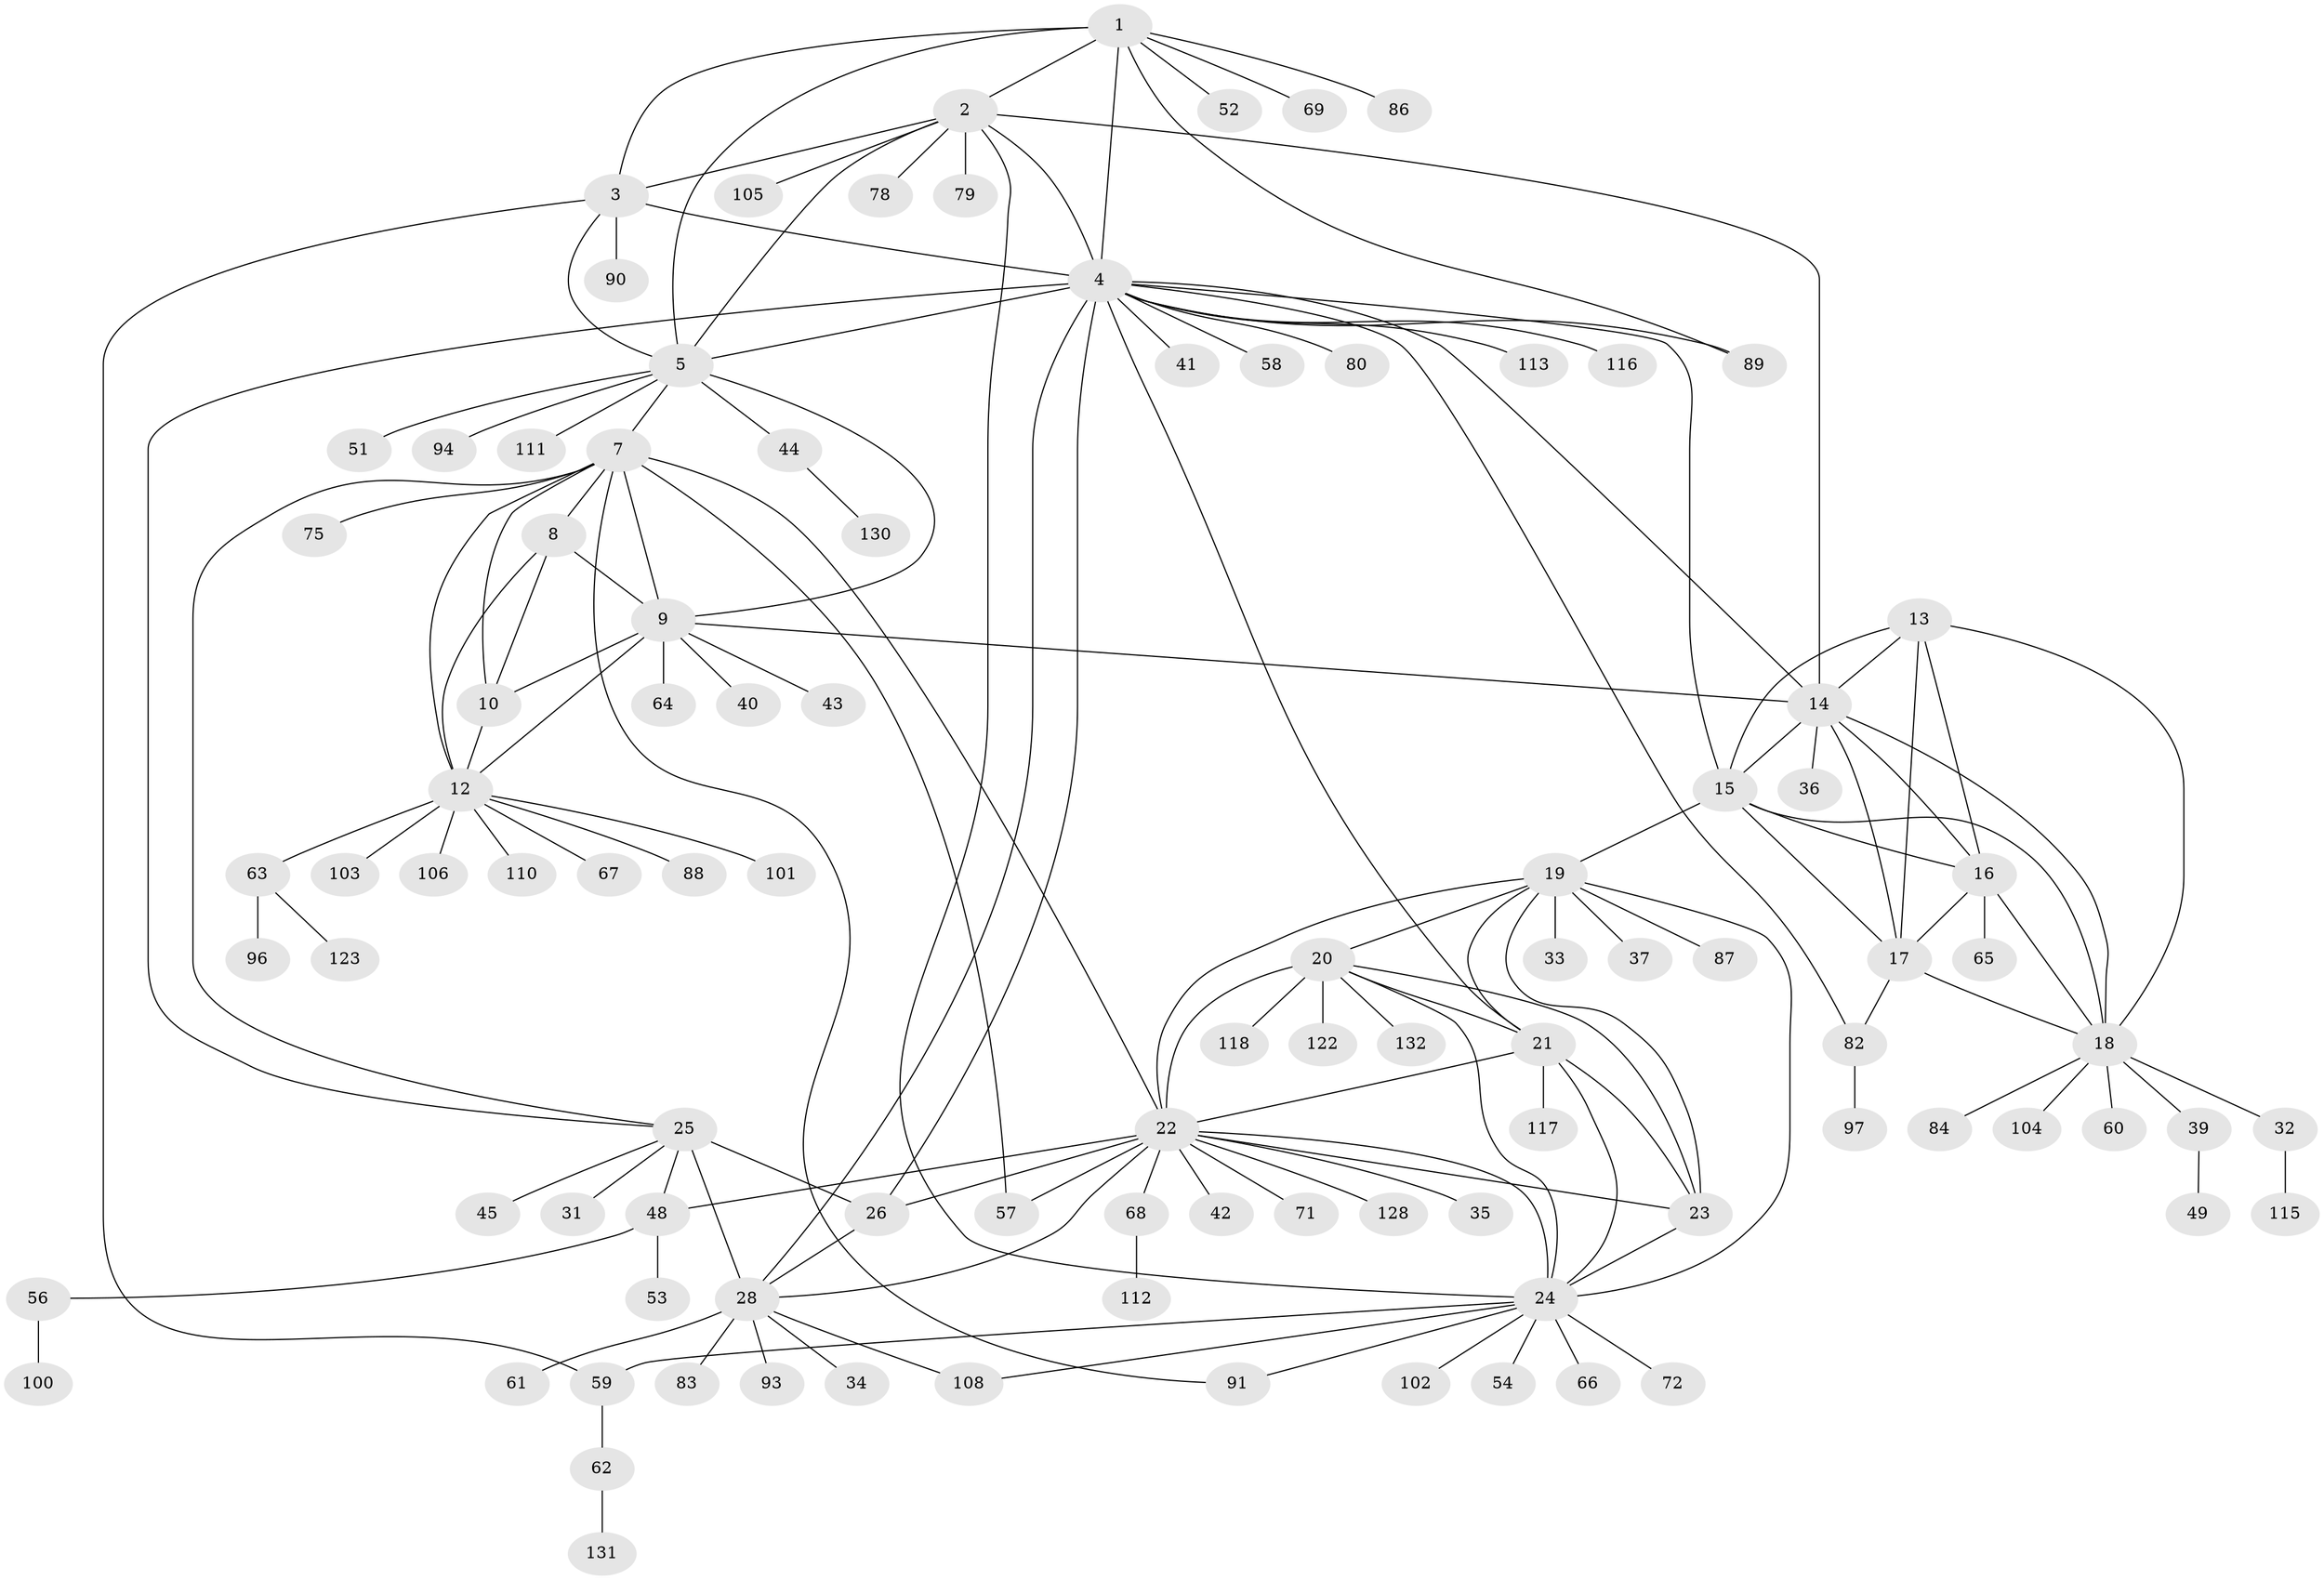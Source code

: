// Generated by graph-tools (version 1.1) at 2025/52/02/27/25 19:52:15]
// undirected, 100 vertices, 151 edges
graph export_dot {
graph [start="1"]
  node [color=gray90,style=filled];
  1;
  2 [super="+6"];
  3;
  4 [super="+27"];
  5 [super="+74"];
  7 [super="+11"];
  8;
  9 [super="+73"];
  10 [super="+50"];
  12 [super="+127"];
  13;
  14 [super="+125"];
  15 [super="+55"];
  16 [super="+76"];
  17 [super="+121"];
  18 [super="+38"];
  19 [super="+129"];
  20 [super="+70"];
  21 [super="+114"];
  22 [super="+47"];
  23 [super="+95"];
  24 [super="+46"];
  25 [super="+30"];
  26;
  28 [super="+29"];
  31;
  32;
  33;
  34;
  35;
  36;
  37;
  39;
  40;
  41;
  42;
  43 [super="+99"];
  44 [super="+92"];
  45;
  48 [super="+119"];
  49;
  51;
  52;
  53;
  54;
  56 [super="+81"];
  57;
  58;
  59 [super="+124"];
  60;
  61;
  62 [super="+85"];
  63 [super="+77"];
  64;
  65;
  66;
  67;
  68 [super="+107"];
  69;
  71;
  72;
  75;
  78;
  79 [super="+98"];
  80 [super="+109"];
  82;
  83;
  84;
  86;
  87;
  88;
  89;
  90;
  91;
  93;
  94;
  96;
  97;
  100;
  101;
  102;
  103;
  104;
  105;
  106;
  108 [super="+126"];
  110;
  111;
  112;
  113;
  115;
  116;
  117 [super="+120"];
  118;
  122;
  123;
  128;
  130;
  131;
  132;
  1 -- 2 [weight=2];
  1 -- 3;
  1 -- 4;
  1 -- 5;
  1 -- 52;
  1 -- 69;
  1 -- 86;
  1 -- 89;
  2 -- 3 [weight=2];
  2 -- 4 [weight=2];
  2 -- 5 [weight=2];
  2 -- 78;
  2 -- 105;
  2 -- 79;
  2 -- 24;
  2 -- 14;
  3 -- 4;
  3 -- 5;
  3 -- 59;
  3 -- 90;
  4 -- 5;
  4 -- 15;
  4 -- 80;
  4 -- 116;
  4 -- 89;
  4 -- 58;
  4 -- 41;
  4 -- 14;
  4 -- 113;
  4 -- 82;
  4 -- 21;
  4 -- 25 [weight=2];
  4 -- 26;
  4 -- 28 [weight=2];
  5 -- 7;
  5 -- 44;
  5 -- 51;
  5 -- 94;
  5 -- 111;
  5 -- 9;
  7 -- 8 [weight=2];
  7 -- 9 [weight=2];
  7 -- 10 [weight=2];
  7 -- 12 [weight=2];
  7 -- 22;
  7 -- 57;
  7 -- 91;
  7 -- 75;
  7 -- 25;
  8 -- 9;
  8 -- 10;
  8 -- 12;
  9 -- 10;
  9 -- 12;
  9 -- 14;
  9 -- 40;
  9 -- 43;
  9 -- 64;
  10 -- 12;
  12 -- 63;
  12 -- 67;
  12 -- 88;
  12 -- 101;
  12 -- 103;
  12 -- 106;
  12 -- 110;
  13 -- 14;
  13 -- 15;
  13 -- 16;
  13 -- 17;
  13 -- 18;
  14 -- 15;
  14 -- 16;
  14 -- 17;
  14 -- 18;
  14 -- 36;
  15 -- 16;
  15 -- 17;
  15 -- 18;
  15 -- 19;
  16 -- 17;
  16 -- 18;
  16 -- 65;
  17 -- 18;
  17 -- 82;
  18 -- 32;
  18 -- 39;
  18 -- 60;
  18 -- 84;
  18 -- 104;
  19 -- 20;
  19 -- 21;
  19 -- 22;
  19 -- 23;
  19 -- 24;
  19 -- 33;
  19 -- 37;
  19 -- 87;
  20 -- 21;
  20 -- 22;
  20 -- 23;
  20 -- 24;
  20 -- 118;
  20 -- 122;
  20 -- 132;
  21 -- 22;
  21 -- 23;
  21 -- 24;
  21 -- 117;
  22 -- 23;
  22 -- 24;
  22 -- 35;
  22 -- 42;
  22 -- 48;
  22 -- 57;
  22 -- 68;
  22 -- 71;
  22 -- 128;
  22 -- 26;
  22 -- 28;
  23 -- 24;
  24 -- 54;
  24 -- 59;
  24 -- 72;
  24 -- 91;
  24 -- 102;
  24 -- 66;
  24 -- 108;
  25 -- 26 [weight=2];
  25 -- 28 [weight=4];
  25 -- 31;
  25 -- 45;
  25 -- 48;
  26 -- 28 [weight=2];
  28 -- 93;
  28 -- 34;
  28 -- 108;
  28 -- 83;
  28 -- 61;
  32 -- 115;
  39 -- 49;
  44 -- 130;
  48 -- 53;
  48 -- 56;
  56 -- 100;
  59 -- 62;
  62 -- 131;
  63 -- 123;
  63 -- 96;
  68 -- 112;
  82 -- 97;
}

